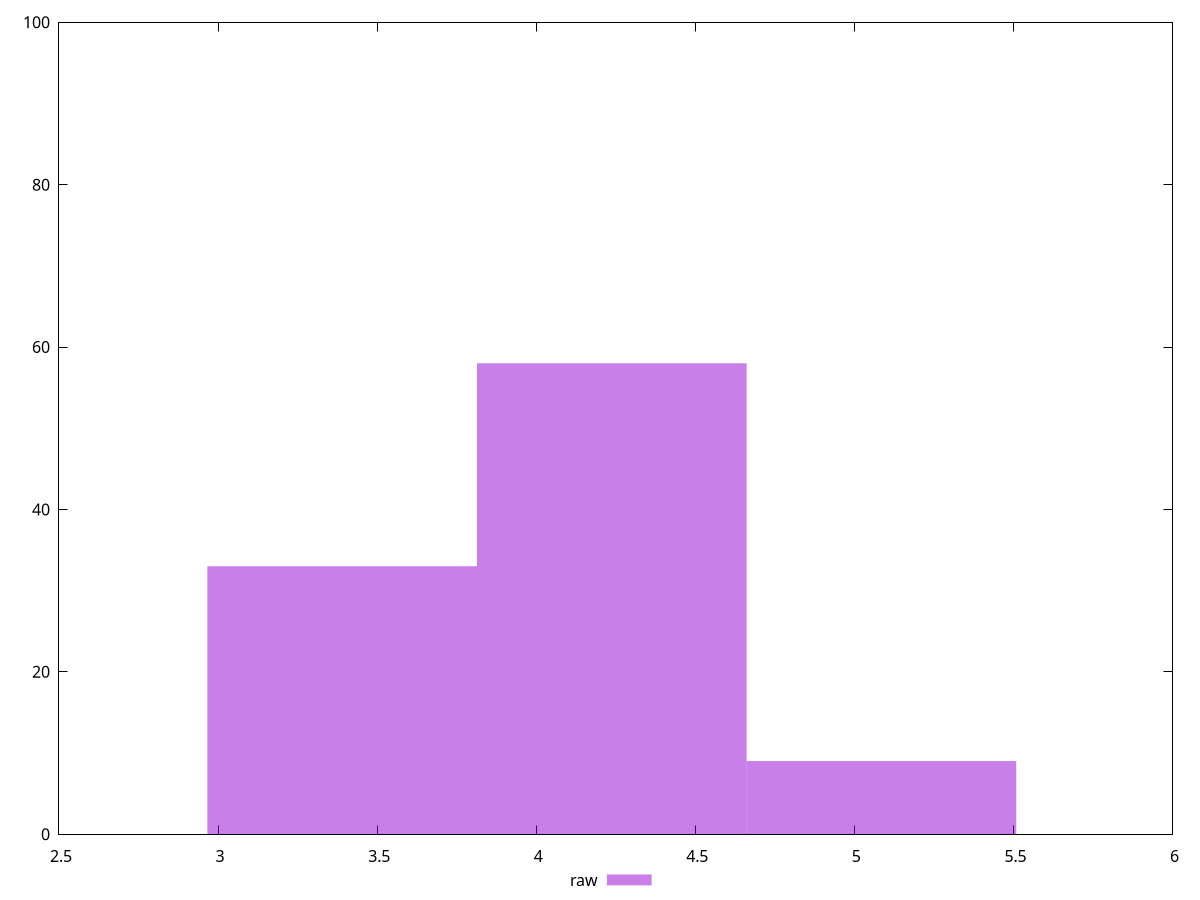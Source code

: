 reset
set terminal svg size 640, 490 enhanced background rgb 'white'
set output "report_00007_2020-12-11T15:55:29.892Z/network-server-latency/samples/pages+cached+noexternal+nofonts+nosvg+noimg/raw/histogram.svg"

$raw <<EOF
4.237607040235959 58
3.390085632188767 33
5.08512844828315 9
EOF

set key outside below
set boxwidth 0.8475214080471918
set yrange [0:100]
set style fill transparent solid 0.5 noborder

plot \
  $raw title "raw" with boxes, \


reset